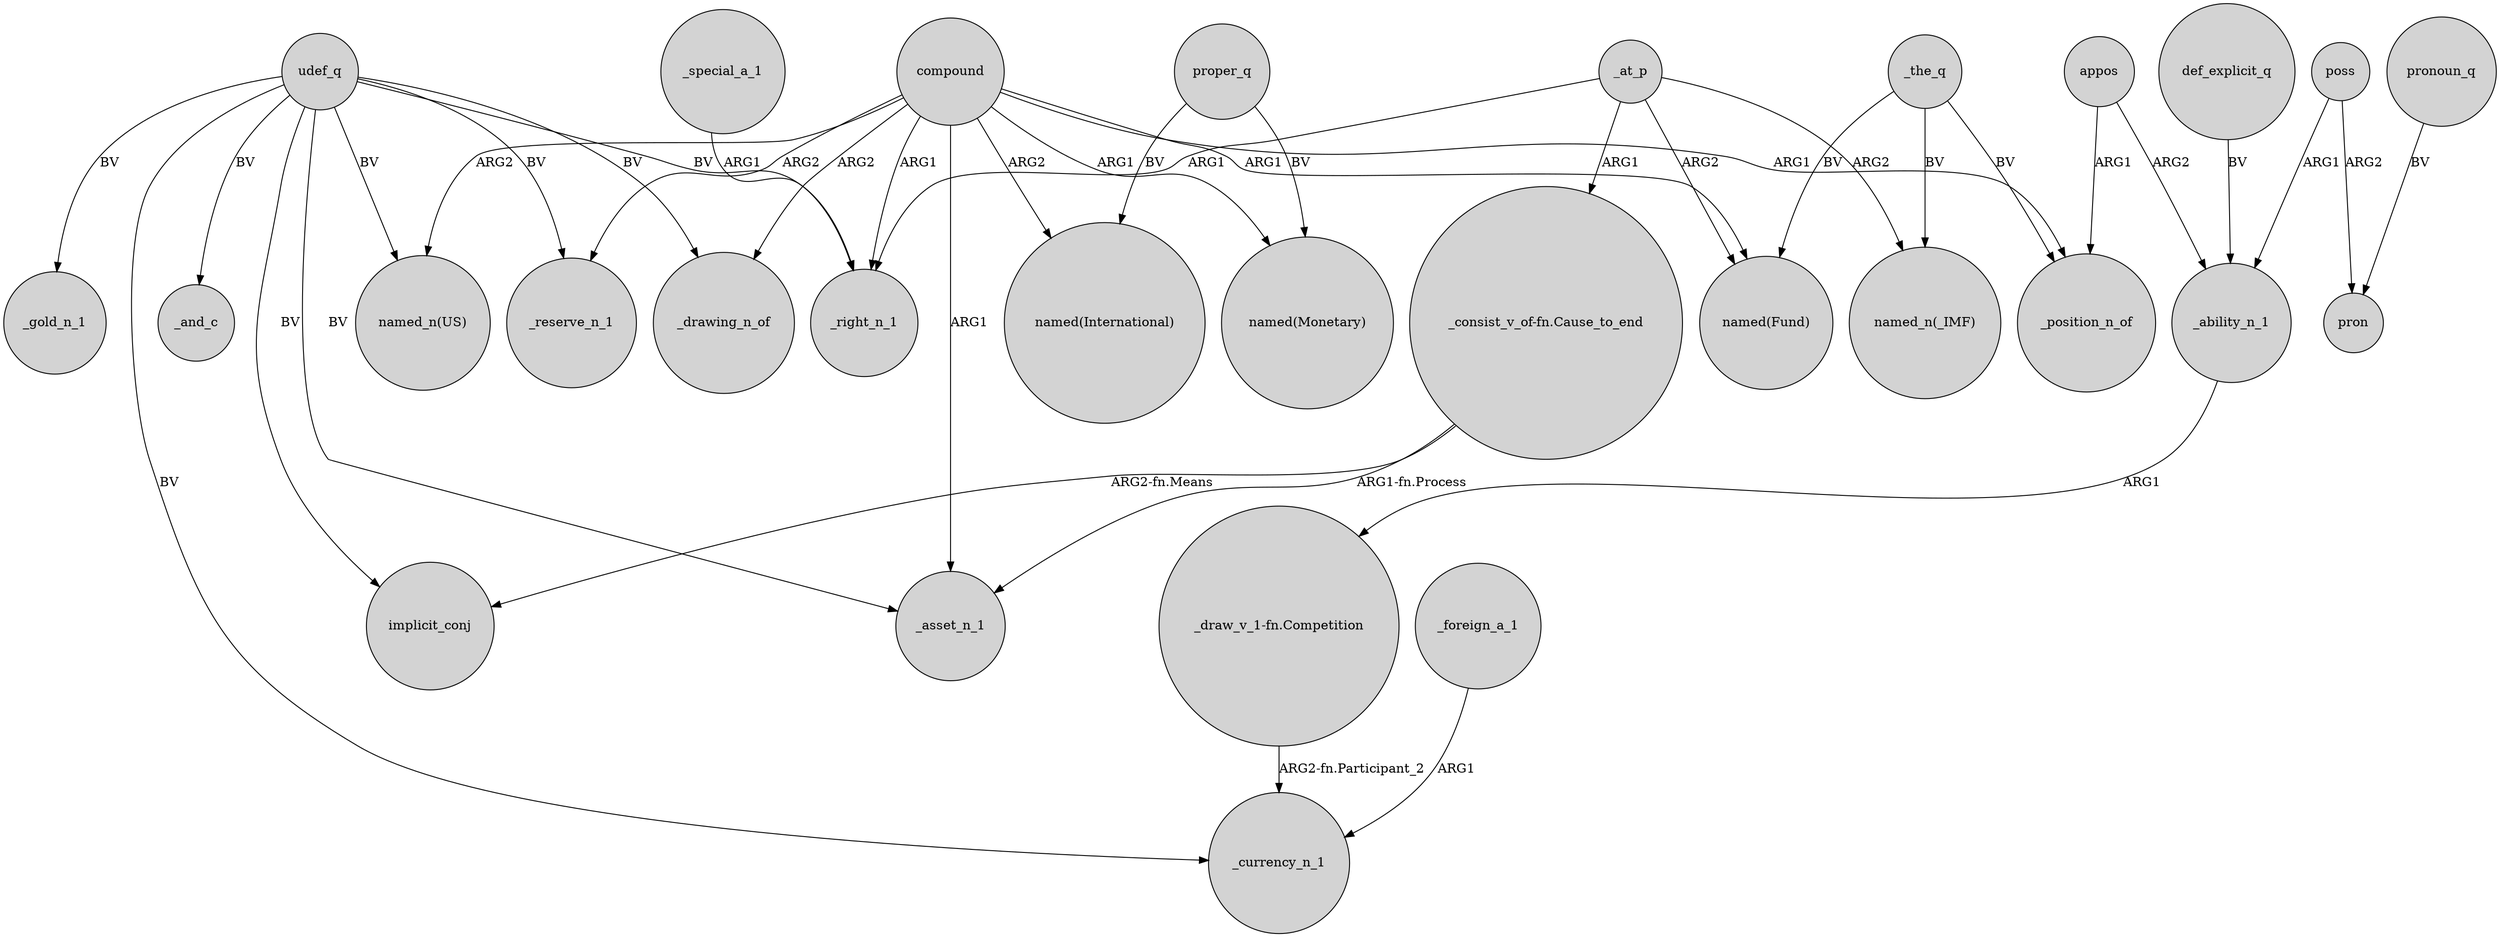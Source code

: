 digraph {
	node [shape=circle style=filled]
	compound -> _reserve_n_1 [label=ARG2]
	_at_p -> _right_n_1 [label=ARG1]
	udef_q -> _reserve_n_1 [label=BV]
	proper_q -> "named(Monetary)" [label=BV]
	_the_q -> _position_n_of [label=BV]
	"_consist_v_of-fn.Cause_to_end" -> _asset_n_1 [label="ARG1-fn.Process"]
	_foreign_a_1 -> _currency_n_1 [label=ARG1]
	compound -> "named(Fund)" [label=ARG1]
	_at_p -> "named_n(_IMF)" [label=ARG2]
	compound -> "named(Monetary)" [label=ARG1]
	_the_q -> "named(Fund)" [label=BV]
	compound -> _right_n_1 [label=ARG1]
	compound -> _drawing_n_of [label=ARG2]
	compound -> _position_n_of [label=ARG1]
	udef_q -> _currency_n_1 [label=BV]
	appos -> _position_n_of [label=ARG1]
	udef_q -> _right_n_1 [label=BV]
	udef_q -> _and_c [label=BV]
	udef_q -> _asset_n_1 [label=BV]
	_at_p -> "named(Fund)" [label=ARG2]
	_ability_n_1 -> "_draw_v_1-fn.Competition" [label=ARG1]
	poss -> _ability_n_1 [label=ARG1]
	pronoun_q -> pron [label=BV]
	poss -> pron [label=ARG2]
	_at_p -> "_consist_v_of-fn.Cause_to_end" [label=ARG1]
	proper_q -> "named(International)" [label=BV]
	compound -> _asset_n_1 [label=ARG1]
	def_explicit_q -> _ability_n_1 [label=BV]
	udef_q -> _drawing_n_of [label=BV]
	_special_a_1 -> _right_n_1 [label=ARG1]
	_the_q -> "named_n(_IMF)" [label=BV]
	udef_q -> _gold_n_1 [label=BV]
	"_draw_v_1-fn.Competition" -> _currency_n_1 [label="ARG2-fn.Participant_2"]
	"_consist_v_of-fn.Cause_to_end" -> implicit_conj [label="ARG2-fn.Means"]
	compound -> "named_n(US)" [label=ARG2]
	udef_q -> implicit_conj [label=BV]
	udef_q -> "named_n(US)" [label=BV]
	appos -> _ability_n_1 [label=ARG2]
	compound -> "named(International)" [label=ARG2]
}

